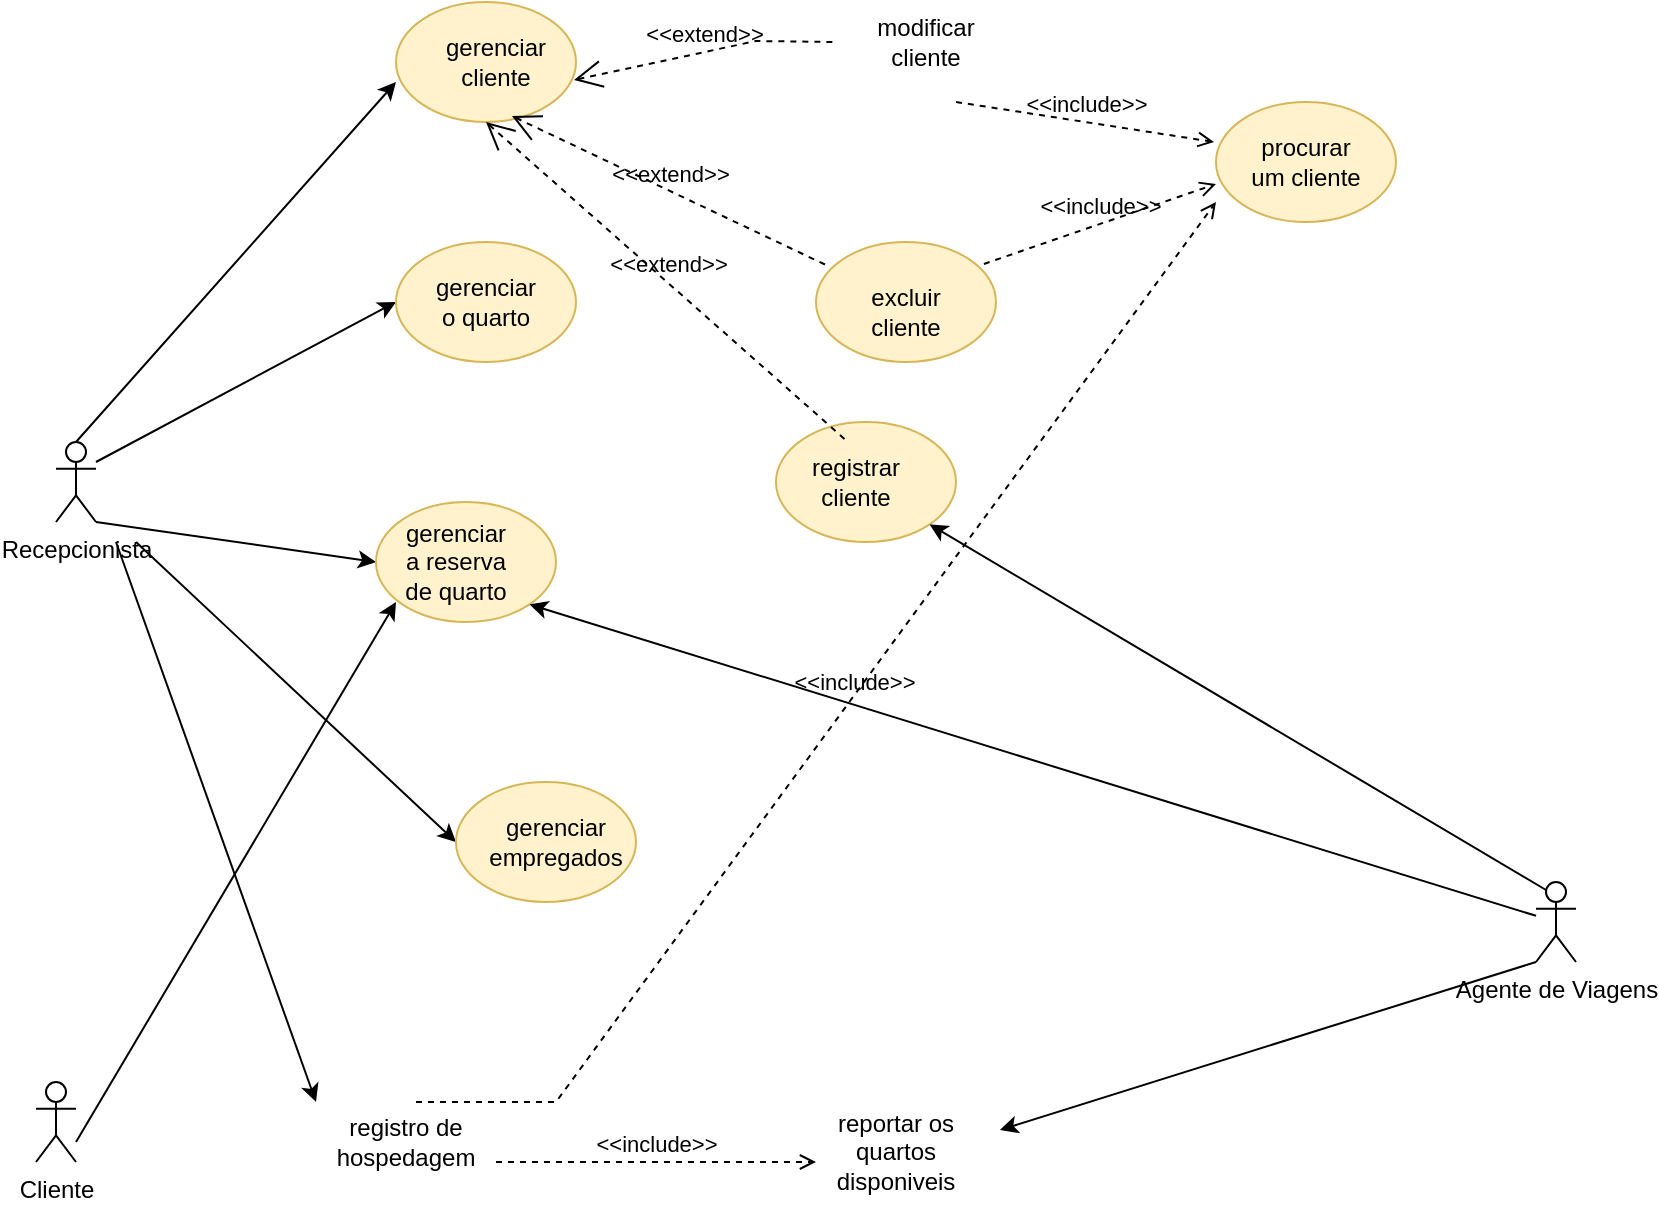 <mxfile version="26.1.0" pages="7">
  <diagram name="Página-1" id="2nsyWGhhakWlyDxtI3QB">
    <mxGraphModel dx="1426" dy="781" grid="1" gridSize="10" guides="1" tooltips="1" connect="1" arrows="1" fold="1" page="1" pageScale="1" pageWidth="827" pageHeight="1169" math="0" shadow="0">
      <root>
        <mxCell id="0" />
        <mxCell id="1" parent="0" />
        <mxCell id="BOqVeiPKmgCXwHKWF-ZB-1" value="Recepcionista" style="shape=umlActor;verticalLabelPosition=bottom;verticalAlign=top;html=1;outlineConnect=0;" vertex="1" parent="1">
          <mxGeometry x="90" y="230" width="20" height="40" as="geometry" />
        </mxCell>
        <mxCell id="BOqVeiPKmgCXwHKWF-ZB-2" value="" style="endArrow=classic;html=1;rounded=0;entryX=0;entryY=0.5;entryDx=0;entryDy=0;" edge="1" parent="1" target="BOqVeiPKmgCXwHKWF-ZB-6">
          <mxGeometry width="50" height="50" relative="1" as="geometry">
            <mxPoint x="110" y="270" as="sourcePoint" />
            <mxPoint x="260" y="290" as="targetPoint" />
          </mxGeometry>
        </mxCell>
        <mxCell id="BOqVeiPKmgCXwHKWF-ZB-3" value="Cliente" style="shape=umlActor;verticalLabelPosition=bottom;verticalAlign=top;html=1;outlineConnect=0;" vertex="1" parent="1">
          <mxGeometry x="80" y="550" width="20" height="40" as="geometry" />
        </mxCell>
        <mxCell id="BOqVeiPKmgCXwHKWF-ZB-4" value="" style="endArrow=classic;html=1;rounded=0;" edge="1" parent="1">
          <mxGeometry width="50" height="50" relative="1" as="geometry">
            <mxPoint x="100" y="580" as="sourcePoint" />
            <mxPoint x="260" y="310" as="targetPoint" />
          </mxGeometry>
        </mxCell>
        <mxCell id="BOqVeiPKmgCXwHKWF-ZB-5" value="" style="endArrow=classic;html=1;rounded=0;" edge="1" parent="1">
          <mxGeometry width="50" height="50" relative="1" as="geometry">
            <mxPoint x="120" y="280" as="sourcePoint" />
            <mxPoint x="220" y="560" as="targetPoint" />
          </mxGeometry>
        </mxCell>
        <mxCell id="BOqVeiPKmgCXwHKWF-ZB-6" value="" style="ellipse;whiteSpace=wrap;html=1;fillColor=#fff2cc;strokeColor=#d6b656;" vertex="1" parent="1">
          <mxGeometry x="250" y="260" width="90" height="60" as="geometry" />
        </mxCell>
        <mxCell id="BOqVeiPKmgCXwHKWF-ZB-7" value="" style="endArrow=classic;html=1;rounded=0;" edge="1" parent="1">
          <mxGeometry width="50" height="50" relative="1" as="geometry">
            <mxPoint x="130" y="280" as="sourcePoint" />
            <mxPoint x="290" y="430" as="targetPoint" />
          </mxGeometry>
        </mxCell>
        <mxCell id="BOqVeiPKmgCXwHKWF-ZB-8" value="" style="ellipse;whiteSpace=wrap;html=1;fillColor=#fff2cc;strokeColor=#d6b656;" vertex="1" parent="1">
          <mxGeometry x="290" y="400" width="90" height="60" as="geometry" />
        </mxCell>
        <mxCell id="BOqVeiPKmgCXwHKWF-ZB-9" value="" style="endArrow=classic;html=1;rounded=0;" edge="1" parent="1">
          <mxGeometry width="50" height="50" relative="1" as="geometry">
            <mxPoint x="100" y="230" as="sourcePoint" />
            <mxPoint x="260" y="50" as="targetPoint" />
          </mxGeometry>
        </mxCell>
        <mxCell id="BOqVeiPKmgCXwHKWF-ZB-10" value="" style="ellipse;whiteSpace=wrap;html=1;fillColor=#fff2cc;strokeColor=#d6b656;" vertex="1" parent="1">
          <mxGeometry x="260" y="10" width="90" height="60" as="geometry" />
        </mxCell>
        <mxCell id="BOqVeiPKmgCXwHKWF-ZB-11" value="" style="endArrow=classic;html=1;rounded=0;" edge="1" parent="1">
          <mxGeometry width="50" height="50" relative="1" as="geometry">
            <mxPoint x="110" y="240" as="sourcePoint" />
            <mxPoint x="260" y="160" as="targetPoint" />
          </mxGeometry>
        </mxCell>
        <mxCell id="BOqVeiPKmgCXwHKWF-ZB-12" value="" style="ellipse;whiteSpace=wrap;html=1;fillColor=#fff2cc;strokeColor=#d6b656;" vertex="1" parent="1">
          <mxGeometry x="260" y="130" width="90" height="60" as="geometry" />
        </mxCell>
        <mxCell id="BOqVeiPKmgCXwHKWF-ZB-13" value="&amp;lt;&amp;lt;include&amp;gt;&amp;gt;" style="html=1;verticalAlign=bottom;labelBackgroundColor=none;endArrow=open;endFill=0;dashed=1;rounded=0;" edge="1" parent="1">
          <mxGeometry width="160" relative="1" as="geometry">
            <mxPoint x="310" y="590" as="sourcePoint" />
            <mxPoint x="470" y="590" as="targetPoint" />
          </mxGeometry>
        </mxCell>
        <mxCell id="BOqVeiPKmgCXwHKWF-ZB-14" value="&amp;lt;&amp;lt;include&amp;gt;&amp;gt;" style="html=1;verticalAlign=bottom;labelBackgroundColor=none;endArrow=open;endFill=0;dashed=1;rounded=0;" edge="1" parent="1">
          <mxGeometry x="0.019" y="-1" width="160" relative="1" as="geometry">
            <mxPoint x="270" y="560" as="sourcePoint" />
            <mxPoint x="670" y="110" as="targetPoint" />
            <Array as="points">
              <mxPoint x="340" y="560" />
            </Array>
            <mxPoint as="offset" />
          </mxGeometry>
        </mxCell>
        <mxCell id="BOqVeiPKmgCXwHKWF-ZB-15" value="" style="ellipse;whiteSpace=wrap;html=1;fillColor=#fff2cc;strokeColor=#d6b656;" vertex="1" parent="1">
          <mxGeometry x="670" y="60" width="90" height="60" as="geometry" />
        </mxCell>
        <mxCell id="BOqVeiPKmgCXwHKWF-ZB-16" value="" style="ellipse;whiteSpace=wrap;html=1;fillColor=#fff2cc;strokeColor=#d6b656;" vertex="1" parent="1">
          <mxGeometry x="470" y="130" width="90" height="60" as="geometry" />
        </mxCell>
        <mxCell id="BOqVeiPKmgCXwHKWF-ZB-17" value="" style="ellipse;whiteSpace=wrap;html=1;fillColor=#fff2cc;strokeColor=#d6b656;" vertex="1" parent="1">
          <mxGeometry x="450" y="220" width="90" height="60" as="geometry" />
        </mxCell>
        <mxCell id="BOqVeiPKmgCXwHKWF-ZB-18" value="&amp;lt;&amp;lt;extend&amp;gt;&amp;gt;" style="edgeStyle=none;html=1;startArrow=open;endArrow=none;startSize=12;verticalAlign=bottom;dashed=1;labelBackgroundColor=none;rounded=0;exitX=0.989;exitY=0.65;exitDx=0;exitDy=0;exitPerimeter=0;" edge="1" parent="1" source="BOqVeiPKmgCXwHKWF-ZB-10">
          <mxGeometry width="160" relative="1" as="geometry">
            <mxPoint x="360" y="29.5" as="sourcePoint" />
            <mxPoint x="480" y="30" as="targetPoint" />
            <Array as="points">
              <mxPoint x="440" y="29.5" />
            </Array>
          </mxGeometry>
        </mxCell>
        <mxCell id="BOqVeiPKmgCXwHKWF-ZB-19" value="&amp;lt;&amp;lt;extend&amp;gt;&amp;gt;" style="edgeStyle=none;html=1;startArrow=open;endArrow=none;startSize=12;verticalAlign=bottom;dashed=1;labelBackgroundColor=none;rounded=0;exitX=0.644;exitY=0.95;exitDx=0;exitDy=0;exitPerimeter=0;entryX=0.067;entryY=0.2;entryDx=0;entryDy=0;entryPerimeter=0;" edge="1" parent="1" source="BOqVeiPKmgCXwHKWF-ZB-10" target="BOqVeiPKmgCXwHKWF-ZB-16">
          <mxGeometry width="160" relative="1" as="geometry">
            <mxPoint x="390" y="159.5" as="sourcePoint" />
            <mxPoint x="540" y="160" as="targetPoint" />
          </mxGeometry>
        </mxCell>
        <mxCell id="BOqVeiPKmgCXwHKWF-ZB-20" value="Agente de Viagens" style="shape=umlActor;verticalLabelPosition=bottom;verticalAlign=top;html=1;outlineConnect=0;" vertex="1" parent="1">
          <mxGeometry x="830" y="450" width="20" height="40" as="geometry" />
        </mxCell>
        <mxCell id="BOqVeiPKmgCXwHKWF-ZB-21" value="" style="endArrow=classic;html=1;rounded=0;entryX=1.022;entryY=0.317;entryDx=0;entryDy=0;entryPerimeter=0;exitX=0;exitY=1;exitDx=0;exitDy=0;exitPerimeter=0;" edge="1" parent="1" source="BOqVeiPKmgCXwHKWF-ZB-20">
          <mxGeometry width="50" height="50" relative="1" as="geometry">
            <mxPoint x="700" y="455" as="sourcePoint" />
            <mxPoint x="562" y="574" as="targetPoint" />
          </mxGeometry>
        </mxCell>
        <mxCell id="BOqVeiPKmgCXwHKWF-ZB-22" value="&amp;lt;&amp;lt;include&amp;gt;&amp;gt;" style="html=1;verticalAlign=bottom;labelBackgroundColor=none;endArrow=open;endFill=0;dashed=1;rounded=0;entryX=-0.011;entryY=0.333;entryDx=0;entryDy=0;entryPerimeter=0;exitX=0.667;exitY=1;exitDx=0;exitDy=0;exitPerimeter=0;" edge="1" parent="1" target="BOqVeiPKmgCXwHKWF-ZB-15">
          <mxGeometry width="160" relative="1" as="geometry">
            <mxPoint x="540" y="60" as="sourcePoint" />
            <mxPoint x="670" y="50" as="targetPoint" />
          </mxGeometry>
        </mxCell>
        <mxCell id="BOqVeiPKmgCXwHKWF-ZB-23" value="&amp;lt;&amp;lt;include&amp;gt;&amp;gt;" style="html=1;verticalAlign=bottom;labelBackgroundColor=none;endArrow=open;endFill=0;dashed=1;rounded=0;entryX=0;entryY=0.683;entryDx=0;entryDy=0;entryPerimeter=0;exitX=0.933;exitY=0.183;exitDx=0;exitDy=0;exitPerimeter=0;" edge="1" parent="1" source="BOqVeiPKmgCXwHKWF-ZB-16" target="BOqVeiPKmgCXwHKWF-ZB-15">
          <mxGeometry width="160" relative="1" as="geometry">
            <mxPoint x="490" y="150" as="sourcePoint" />
            <mxPoint x="650" y="150" as="targetPoint" />
          </mxGeometry>
        </mxCell>
        <mxCell id="BOqVeiPKmgCXwHKWF-ZB-24" value="" style="endArrow=classic;html=1;rounded=0;entryX=1;entryY=1;entryDx=0;entryDy=0;exitX=0.25;exitY=0.1;exitDx=0;exitDy=0;exitPerimeter=0;" edge="1" parent="1" source="BOqVeiPKmgCXwHKWF-ZB-20" target="BOqVeiPKmgCXwHKWF-ZB-17">
          <mxGeometry width="50" height="50" relative="1" as="geometry">
            <mxPoint x="540" y="370" as="sourcePoint" />
            <mxPoint x="590" y="320" as="targetPoint" />
          </mxGeometry>
        </mxCell>
        <mxCell id="BOqVeiPKmgCXwHKWF-ZB-25" value="&amp;lt;&amp;lt;extend&amp;gt;&amp;gt;" style="edgeStyle=none;html=1;startArrow=open;endArrow=none;startSize=12;verticalAlign=bottom;dashed=1;labelBackgroundColor=none;rounded=0;exitX=0.5;exitY=1;exitDx=0;exitDy=0;entryX=0.067;entryY=0.2;entryDx=0;entryDy=0;entryPerimeter=0;" edge="1" parent="1" source="BOqVeiPKmgCXwHKWF-ZB-10">
          <mxGeometry width="160" relative="1" as="geometry">
            <mxPoint x="328" y="155" as="sourcePoint" />
            <mxPoint x="486" y="230" as="targetPoint" />
          </mxGeometry>
        </mxCell>
        <mxCell id="BOqVeiPKmgCXwHKWF-ZB-26" value="" style="endArrow=classic;html=1;rounded=0;entryX=1;entryY=1;entryDx=0;entryDy=0;" edge="1" parent="1" source="BOqVeiPKmgCXwHKWF-ZB-20" target="BOqVeiPKmgCXwHKWF-ZB-6">
          <mxGeometry width="50" height="50" relative="1" as="geometry">
            <mxPoint x="690" y="480" as="sourcePoint" />
            <mxPoint x="740" y="430" as="targetPoint" />
          </mxGeometry>
        </mxCell>
        <mxCell id="BOqVeiPKmgCXwHKWF-ZB-27" value="registro de hospedagem" style="text;html=1;align=center;verticalAlign=middle;whiteSpace=wrap;rounded=0;" vertex="1" parent="1">
          <mxGeometry x="235" y="565" width="60" height="30" as="geometry" />
        </mxCell>
        <mxCell id="BOqVeiPKmgCXwHKWF-ZB-28" value="reportar os quartos disponiveis" style="text;html=1;align=center;verticalAlign=middle;whiteSpace=wrap;rounded=0;" vertex="1" parent="1">
          <mxGeometry x="480" y="570" width="60" height="30" as="geometry" />
        </mxCell>
        <mxCell id="BOqVeiPKmgCXwHKWF-ZB-29" value="modificar cliente" style="text;html=1;align=center;verticalAlign=middle;whiteSpace=wrap;rounded=0;" vertex="1" parent="1">
          <mxGeometry x="495" y="15" width="60" height="30" as="geometry" />
        </mxCell>
        <mxCell id="BOqVeiPKmgCXwHKWF-ZB-30" value="procurar um cliente" style="text;html=1;align=center;verticalAlign=middle;whiteSpace=wrap;rounded=0;" vertex="1" parent="1">
          <mxGeometry x="685" y="75" width="60" height="30" as="geometry" />
        </mxCell>
        <mxCell id="BOqVeiPKmgCXwHKWF-ZB-31" value="excluir cliente" style="text;html=1;align=center;verticalAlign=middle;whiteSpace=wrap;rounded=0;" vertex="1" parent="1">
          <mxGeometry x="485" y="150" width="60" height="30" as="geometry" />
        </mxCell>
        <mxCell id="BOqVeiPKmgCXwHKWF-ZB-32" value="registrar cliente" style="text;html=1;align=center;verticalAlign=middle;whiteSpace=wrap;rounded=0;" vertex="1" parent="1">
          <mxGeometry x="460" y="235" width="60" height="30" as="geometry" />
        </mxCell>
        <mxCell id="BOqVeiPKmgCXwHKWF-ZB-33" value="gerenciar cliente" style="text;html=1;align=center;verticalAlign=middle;whiteSpace=wrap;rounded=0;" vertex="1" parent="1">
          <mxGeometry x="280" y="25" width="60" height="30" as="geometry" />
        </mxCell>
        <mxCell id="BOqVeiPKmgCXwHKWF-ZB-34" value="gerenciar o quarto" style="text;html=1;align=center;verticalAlign=middle;whiteSpace=wrap;rounded=0;" vertex="1" parent="1">
          <mxGeometry x="275" y="145" width="60" height="30" as="geometry" />
        </mxCell>
        <mxCell id="BOqVeiPKmgCXwHKWF-ZB-35" value="gerenciar a reserva de quarto" style="text;html=1;align=center;verticalAlign=middle;whiteSpace=wrap;rounded=0;" vertex="1" parent="1">
          <mxGeometry x="260" y="275" width="60" height="30" as="geometry" />
        </mxCell>
        <mxCell id="BOqVeiPKmgCXwHKWF-ZB-36" value="gerenciar empregados" style="text;html=1;align=center;verticalAlign=middle;whiteSpace=wrap;rounded=0;" vertex="1" parent="1">
          <mxGeometry x="310" y="415" width="60" height="30" as="geometry" />
        </mxCell>
      </root>
    </mxGraphModel>
  </diagram>
  <diagram id="DcQ0MhYOFitK9pdTuiSw" name="Página-2">
    <mxGraphModel dx="1426" dy="781" grid="1" gridSize="10" guides="1" tooltips="1" connect="1" arrows="1" fold="1" page="1" pageScale="1" pageWidth="827" pageHeight="1169" math="0" shadow="0">
      <root>
        <mxCell id="0" />
        <mxCell id="1" parent="0" />
        <mxCell id="1nDiuvtH92aO7OsGMkiq-2" value="&lt;p style=&quot;margin:0px;margin-top:4px;text-align:center;&quot;&gt;&lt;b&gt;Pedido&lt;/b&gt;&lt;/p&gt;&lt;hr size=&quot;1&quot; style=&quot;border-style:solid;&quot;&gt;&lt;p style=&quot;margin:0px;margin-left:4px;&quot;&gt;+ adicionarItem (ItemPedido) Void&amp;nbsp;&lt;/p&gt;&lt;p style=&quot;margin:0px;margin-left:4px;&quot;&gt;+ valorTotal (): Real&lt;/p&gt;&lt;hr size=&quot;1&quot; style=&quot;border-style:solid;&quot;&gt;&lt;p style=&quot;margin:0px;margin-left:4px;&quot;&gt;&lt;br&gt;&lt;/p&gt;" style="verticalAlign=top;align=left;overflow=fill;html=1;whiteSpace=wrap;" vertex="1" parent="1">
          <mxGeometry x="550" y="550" width="230" height="70" as="geometry" />
        </mxCell>
        <mxCell id="1nDiuvtH92aO7OsGMkiq-4" value="&lt;p style=&quot;margin:0px;margin-top:4px;text-align:center;&quot;&gt;&lt;b&gt;CD&lt;/b&gt;&lt;/p&gt;&lt;hr size=&quot;1&quot; style=&quot;border-style:solid;&quot;&gt;&lt;p style=&quot;margin:0px;margin-left:4px;&quot;&gt;&lt;br&gt;&lt;/p&gt;&lt;hr size=&quot;1&quot; style=&quot;border-style:solid;&quot;&gt;&lt;p style=&quot;margin:0px;margin-left:4px;&quot;&gt;&lt;br&gt;&lt;/p&gt;" style="verticalAlign=top;align=left;overflow=fill;html=1;whiteSpace=wrap;" vertex="1" parent="1">
          <mxGeometry x="20" y="550" width="110" height="60" as="geometry" />
        </mxCell>
        <mxCell id="1nDiuvtH92aO7OsGMkiq-5" value="&lt;p style=&quot;margin:0px;margin-top:4px;text-align:center;&quot;&gt;&lt;b&gt;Livro&lt;/b&gt;&lt;/p&gt;&lt;hr size=&quot;1&quot; style=&quot;border-style:solid;&quot;&gt;&lt;p style=&quot;margin:0px;margin-left:4px;&quot;&gt;- isbn:&lt;/p&gt;&lt;hr size=&quot;1&quot; style=&quot;border-style:solid;&quot;&gt;&lt;p style=&quot;margin:0px;margin-left:4px;&quot;&gt;&lt;br&gt;&lt;/p&gt;" style="verticalAlign=top;align=left;overflow=fill;html=1;whiteSpace=wrap;" vertex="1" parent="1">
          <mxGeometry x="190" y="550" width="160" height="60" as="geometry" />
        </mxCell>
        <mxCell id="1nDiuvtH92aO7OsGMkiq-6" value="&lt;p style=&quot;margin:0px;margin-top:4px;text-align:center;&quot;&gt;&lt;b&gt;Produto&lt;/b&gt;&lt;/p&gt;&lt;hr size=&quot;1&quot; style=&quot;border-style:solid;&quot;&gt;&lt;p style=&quot;margin:0px;margin-left:4px;&quot;&gt;- codigo: Integer&lt;/p&gt;&lt;p style=&quot;margin:0px;margin-left:4px;&quot;&gt;_ valor: Real&lt;/p&gt;&lt;hr size=&quot;1&quot; style=&quot;border-style:solid;&quot;&gt;&lt;p style=&quot;margin:0px;margin-left:4px;&quot;&gt;&lt;br&gt;&lt;/p&gt;" style="verticalAlign=top;align=left;overflow=fill;html=1;whiteSpace=wrap;" vertex="1" parent="1">
          <mxGeometry x="80" y="360" width="160" height="70" as="geometry" />
        </mxCell>
        <mxCell id="1nDiuvtH92aO7OsGMkiq-7" value="&lt;p style=&quot;margin:0px;margin-top:4px;text-align:center;&quot;&gt;&lt;b&gt;ItemPedido&lt;/b&gt;&lt;/p&gt;&lt;hr size=&quot;1&quot; style=&quot;border-style:solid;&quot;&gt;&lt;p style=&quot;margin:0px;margin-left:4px;&quot;&gt;- quantidade:&amp;nbsp;&lt;/p&gt;&lt;hr size=&quot;1&quot; style=&quot;border-style:solid;&quot;&gt;&lt;p style=&quot;margin:0px;margin-left:4px;&quot;&gt;&lt;br&gt;&lt;/p&gt;" style="verticalAlign=top;align=left;overflow=fill;html=1;whiteSpace=wrap;" vertex="1" parent="1">
          <mxGeometry x="585" y="360" width="160" height="60" as="geometry" />
        </mxCell>
        <mxCell id="1nDiuvtH92aO7OsGMkiq-8" value="" style="endArrow=classic;html=1;rounded=0;entryX=0.875;entryY=1;entryDx=0;entryDy=0;entryPerimeter=0;exitX=0.5;exitY=0;exitDx=0;exitDy=0;" edge="1" parent="1" source="1nDiuvtH92aO7OsGMkiq-5" target="1nDiuvtH92aO7OsGMkiq-6">
          <mxGeometry width="50" height="50" relative="1" as="geometry">
            <mxPoint x="390" y="530" as="sourcePoint" />
            <mxPoint x="440" y="480" as="targetPoint" />
          </mxGeometry>
        </mxCell>
        <mxCell id="1nDiuvtH92aO7OsGMkiq-9" value="" style="endArrow=classic;html=1;rounded=0;entryX=0.2;entryY=1.029;entryDx=0;entryDy=0;entryPerimeter=0;exitX=0.573;exitY=-0.017;exitDx=0;exitDy=0;exitPerimeter=0;" edge="1" parent="1" source="1nDiuvtH92aO7OsGMkiq-4" target="1nDiuvtH92aO7OsGMkiq-6">
          <mxGeometry width="50" height="50" relative="1" as="geometry">
            <mxPoint x="90" y="570" as="sourcePoint" />
            <mxPoint x="40" y="450" as="targetPoint" />
          </mxGeometry>
        </mxCell>
        <mxCell id="1nDiuvtH92aO7OsGMkiq-12" value="" style="endArrow=diamondThin;endFill=1;endSize=24;html=1;rounded=0;entryX=0.006;entryY=0.617;entryDx=0;entryDy=0;entryPerimeter=0;" edge="1" parent="1" target="1nDiuvtH92aO7OsGMkiq-7">
          <mxGeometry width="160" relative="1" as="geometry">
            <mxPoint x="240" y="394.5" as="sourcePoint" />
            <mxPoint x="400" y="394.5" as="targetPoint" />
          </mxGeometry>
        </mxCell>
        <mxCell id="1nDiuvtH92aO7OsGMkiq-13" value="" style="endArrow=diamondThin;endFill=0;endSize=24;html=1;rounded=0;exitX=0.556;exitY=1.067;exitDx=0;exitDy=0;exitPerimeter=0;entryX=0.552;entryY=-0.014;entryDx=0;entryDy=0;entryPerimeter=0;" edge="1" parent="1" source="1nDiuvtH92aO7OsGMkiq-7" target="1nDiuvtH92aO7OsGMkiq-2">
          <mxGeometry width="160" relative="1" as="geometry">
            <mxPoint x="585" y="500" as="sourcePoint" />
            <mxPoint x="745" y="500" as="targetPoint" />
          </mxGeometry>
        </mxCell>
      </root>
    </mxGraphModel>
  </diagram>
  <diagram id="pA_4tO0MYWnWNBzEQbH0" name="Página-3">
    <mxGraphModel dx="1426" dy="781" grid="1" gridSize="10" guides="1" tooltips="1" connect="1" arrows="1" fold="1" page="1" pageScale="1" pageWidth="827" pageHeight="1169" math="0" shadow="0">
      <root>
        <mxCell id="0" />
        <mxCell id="1" parent="0" />
        <mxCell id="jiyg4exAPsQCfEv7Zj2a-1" value="User" style="whiteSpace=wrap;html=1;align=center;" vertex="1" parent="1">
          <mxGeometry x="110" y="180" width="100" height="40" as="geometry" />
        </mxCell>
        <mxCell id="jiyg4exAPsQCfEv7Zj2a-2" value="Device" style="whiteSpace=wrap;html=1;align=center;" vertex="1" parent="1">
          <mxGeometry x="430" y="180" width="100" height="40" as="geometry" />
        </mxCell>
        <mxCell id="jiyg4exAPsQCfEv7Zj2a-3" value="" style="endArrow=none;html=1;rounded=0;dashed=1;dashPattern=1 2;exitX=0.5;exitY=1;exitDx=0;exitDy=0;" edge="1" parent="1" source="jiyg4exAPsQCfEv7Zj2a-1">
          <mxGeometry relative="1" as="geometry">
            <mxPoint x="330" y="400" as="sourcePoint" />
            <mxPoint x="160" y="470" as="targetPoint" />
          </mxGeometry>
        </mxCell>
        <mxCell id="jiyg4exAPsQCfEv7Zj2a-4" value="" style="resizable=0;html=1;whiteSpace=wrap;align=right;verticalAlign=bottom;" connectable="0" vertex="1" parent="jiyg4exAPsQCfEv7Zj2a-3">
          <mxGeometry x="1" relative="1" as="geometry" />
        </mxCell>
        <mxCell id="jiyg4exAPsQCfEv7Zj2a-5" value="" style="endArrow=classic;html=1;rounded=0;" edge="1" parent="1">
          <mxGeometry width="50" height="50" relative="1" as="geometry">
            <mxPoint x="160" y="300" as="sourcePoint" />
            <mxPoint x="430" y="300" as="targetPoint" />
          </mxGeometry>
        </mxCell>
        <mxCell id="jiyg4exAPsQCfEv7Zj2a-6" value="&lt;font style=&quot;font-size: 15px;&quot;&gt;1: Abrir Aplicação&lt;/font&gt;" style="text;html=1;align=center;verticalAlign=middle;whiteSpace=wrap;rounded=0;" vertex="1" parent="1">
          <mxGeometry x="180" y="240" width="230" height="70" as="geometry" />
        </mxCell>
        <mxCell id="jiyg4exAPsQCfEv7Zj2a-8" value="" style="endArrow=none;html=1;rounded=0;dashed=1;dashPattern=1 2;exitX=0.5;exitY=1;exitDx=0;exitDy=0;" edge="1" parent="1">
          <mxGeometry relative="1" as="geometry">
            <mxPoint x="479.5" y="220" as="sourcePoint" />
            <mxPoint x="480" y="320" as="targetPoint" />
          </mxGeometry>
        </mxCell>
        <mxCell id="jiyg4exAPsQCfEv7Zj2a-9" value="" style="resizable=0;html=1;whiteSpace=wrap;align=right;verticalAlign=bottom;" connectable="0" vertex="1" parent="jiyg4exAPsQCfEv7Zj2a-8">
          <mxGeometry x="1" relative="1" as="geometry" />
        </mxCell>
        <mxCell id="jiyg4exAPsQCfEv7Zj2a-10" value="" style="rounded=1;whiteSpace=wrap;html=1;rotation=-90;" vertex="1" parent="1">
          <mxGeometry x="440" y="330" width="80" height="40" as="geometry" />
        </mxCell>
        <mxCell id="jiyg4exAPsQCfEv7Zj2a-11" value="" style="rounded=1;whiteSpace=wrap;html=1;rotation=-90;" vertex="1" parent="1">
          <mxGeometry x="127.5" y="487.5" width="60" height="35" as="geometry" />
        </mxCell>
        <mxCell id="jiyg4exAPsQCfEv7Zj2a-12" value="" style="rounded=1;whiteSpace=wrap;html=1;rotation=-90;" vertex="1" parent="1">
          <mxGeometry x="445" y="465" width="60" height="30" as="geometry" />
        </mxCell>
        <mxCell id="jiyg4exAPsQCfEv7Zj2a-13" value="" style="endArrow=none;html=1;rounded=0;dashed=1;dashPattern=1 2;exitX=0.5;exitY=1;exitDx=0;exitDy=0;" edge="1" parent="1">
          <mxGeometry relative="1" as="geometry">
            <mxPoint x="479.5" y="390" as="sourcePoint" />
            <mxPoint x="480" y="450" as="targetPoint" />
          </mxGeometry>
        </mxCell>
        <mxCell id="jiyg4exAPsQCfEv7Zj2a-14" value="" style="resizable=0;html=1;whiteSpace=wrap;align=right;verticalAlign=bottom;" connectable="0" vertex="1" parent="jiyg4exAPsQCfEv7Zj2a-13">
          <mxGeometry x="1" relative="1" as="geometry" />
        </mxCell>
        <mxCell id="jiyg4exAPsQCfEv7Zj2a-15" value="" style="endArrow=classic;html=1;rounded=0;" edge="1" parent="1">
          <mxGeometry width="50" height="50" relative="1" as="geometry">
            <mxPoint x="500" y="355" as="sourcePoint" />
            <mxPoint x="490" y="450" as="targetPoint" />
            <Array as="points">
              <mxPoint x="550" y="380" />
              <mxPoint x="550" y="410" />
              <mxPoint x="530" y="450" />
            </Array>
          </mxGeometry>
        </mxCell>
        <mxCell id="jiyg4exAPsQCfEv7Zj2a-17" value="&lt;font style=&quot;font-size: 15px;&quot;&gt;2: Acessar Webcam&lt;/font&gt;" style="text;html=1;align=center;verticalAlign=middle;whiteSpace=wrap;rounded=0;" vertex="1" parent="1">
          <mxGeometry x="310" y="400" width="150" height="30" as="geometry" />
        </mxCell>
        <mxCell id="jiyg4exAPsQCfEv7Zj2a-18" value="" style="endArrow=classic;html=1;rounded=0;entryX=0.5;entryY=1;entryDx=0;entryDy=0;exitX=0.35;exitY=-0.133;exitDx=0;exitDy=0;exitPerimeter=0;" edge="1" parent="1" source="jiyg4exAPsQCfEv7Zj2a-12" target="jiyg4exAPsQCfEv7Zj2a-11">
          <mxGeometry width="50" height="50" relative="1" as="geometry">
            <mxPoint x="350" y="522.5" as="sourcePoint" />
            <mxPoint x="400" y="472.5" as="targetPoint" />
          </mxGeometry>
        </mxCell>
        <mxCell id="jiyg4exAPsQCfEv7Zj2a-20" value="&lt;font style=&quot;font-size: 15px;&quot;&gt;3: Tirar Foto&lt;/font&gt;" style="edgeLabel;html=1;align=center;verticalAlign=middle;resizable=0;points=[];" vertex="1" connectable="0" parent="jiyg4exAPsQCfEv7Zj2a-18">
          <mxGeometry x="-0.055" y="-4" relative="1" as="geometry">
            <mxPoint y="-13" as="offset" />
          </mxGeometry>
        </mxCell>
        <mxCell id="jiyg4exAPsQCfEv7Zj2a-21" value="" style="endArrow=none;html=1;rounded=0;dashed=1;dashPattern=1 2;exitX=0.5;exitY=1;exitDx=0;exitDy=0;" edge="1" parent="1">
          <mxGeometry relative="1" as="geometry">
            <mxPoint x="159.5" y="540" as="sourcePoint" />
            <mxPoint x="160" y="630" as="targetPoint" />
          </mxGeometry>
        </mxCell>
        <mxCell id="jiyg4exAPsQCfEv7Zj2a-22" value="" style="resizable=0;html=1;whiteSpace=wrap;align=right;verticalAlign=bottom;" connectable="0" vertex="1" parent="jiyg4exAPsQCfEv7Zj2a-21">
          <mxGeometry x="1" relative="1" as="geometry" />
        </mxCell>
        <mxCell id="jiyg4exAPsQCfEv7Zj2a-23" value="" style="endArrow=none;html=1;rounded=0;dashed=1;dashPattern=1 2;exitX=0.5;exitY=1;exitDx=0;exitDy=0;" edge="1" parent="1">
          <mxGeometry relative="1" as="geometry">
            <mxPoint x="479.5" y="500" as="sourcePoint" />
            <mxPoint x="480" y="630" as="targetPoint" />
          </mxGeometry>
        </mxCell>
        <mxCell id="jiyg4exAPsQCfEv7Zj2a-24" value="" style="resizable=0;html=1;whiteSpace=wrap;align=right;verticalAlign=bottom;" connectable="0" vertex="1" parent="jiyg4exAPsQCfEv7Zj2a-23">
          <mxGeometry x="1" relative="1" as="geometry" />
        </mxCell>
        <mxCell id="jiyg4exAPsQCfEv7Zj2a-25" value="" style="endArrow=block;dashed=1;endFill=0;endSize=12;html=1;rounded=0;" edge="1" parent="1">
          <mxGeometry width="160" relative="1" as="geometry">
            <mxPoint x="160" y="580" as="sourcePoint" />
            <mxPoint x="480" y="580" as="targetPoint" />
          </mxGeometry>
        </mxCell>
        <mxCell id="jiyg4exAPsQCfEv7Zj2a-26" value="&lt;font style=&quot;font-size: 15px;&quot;&gt;4: Foto&lt;/font&gt;" style="edgeLabel;html=1;align=center;verticalAlign=middle;resizable=0;points=[];" vertex="1" connectable="0" parent="jiyg4exAPsQCfEv7Zj2a-25">
          <mxGeometry x="0.081" y="1" relative="1" as="geometry">
            <mxPoint x="-3" y="-19" as="offset" />
          </mxGeometry>
        </mxCell>
      </root>
    </mxGraphModel>
  </diagram>
  <diagram id="ok5Vdc5UOC7dX43tB-GT" name="Página-4">
    <mxGraphModel dx="1426" dy="781" grid="1" gridSize="10" guides="1" tooltips="1" connect="1" arrows="1" fold="1" page="1" pageScale="1" pageWidth="827" pageHeight="1169" math="0" shadow="0">
      <root>
        <mxCell id="0" />
        <mxCell id="1" parent="0" />
        <mxCell id="doc0ePPv3beZ50agxqY0-1" value="" style="shape=waypoint;sketch=0;fillStyle=solid;size=6;pointerEvents=1;points=[];fillColor=none;resizable=0;rotatable=0;perimeter=centerPerimeter;snapToPoint=1;fontSize=20;perimeterSpacing=5;strokeWidth=13;" vertex="1" parent="1">
          <mxGeometry x="10" y="185" width="20" height="20" as="geometry" />
        </mxCell>
        <mxCell id="doc0ePPv3beZ50agxqY0-2" value="" style="endArrow=classic;html=1;rounded=0;" edge="1" parent="1">
          <mxGeometry width="50" height="50" relative="1" as="geometry">
            <mxPoint x="30" y="194.5" as="sourcePoint" />
            <mxPoint x="100" y="194.5" as="targetPoint" />
          </mxGeometry>
        </mxCell>
        <mxCell id="doc0ePPv3beZ50agxqY0-3" value="" style="rounded=1;whiteSpace=wrap;html=1;fillColor=#fff2cc;strokeColor=#d6b656;" vertex="1" parent="1">
          <mxGeometry x="100" y="170" width="110" height="50" as="geometry" />
        </mxCell>
        <mxCell id="doc0ePPv3beZ50agxqY0-4" value="" style="endArrow=classic;html=1;rounded=0;" edge="1" parent="1">
          <mxGeometry width="50" height="50" relative="1" as="geometry">
            <mxPoint x="360" y="190" as="sourcePoint" />
            <mxPoint x="400" y="189.5" as="targetPoint" />
          </mxGeometry>
        </mxCell>
        <mxCell id="doc0ePPv3beZ50agxqY0-5" value="" style="rhombus;whiteSpace=wrap;html=1;fillColor=#fff2cc;strokeColor=#d6b656;" vertex="1" parent="1">
          <mxGeometry x="400" y="160" width="60" height="60" as="geometry" />
        </mxCell>
        <mxCell id="doc0ePPv3beZ50agxqY0-6" value="" style="endArrow=classic;html=1;rounded=0;entryX=0.1;entryY=1.06;entryDx=0;entryDy=0;entryPerimeter=0;" edge="1" parent="1" target="doc0ePPv3beZ50agxqY0-27">
          <mxGeometry width="50" height="50" relative="1" as="geometry">
            <mxPoint x="433" y="218" as="sourcePoint" />
            <mxPoint x="136.01" y="235" as="targetPoint" />
            <Array as="points">
              <mxPoint x="365" y="320" />
              <mxPoint x="261" y="320" />
            </Array>
          </mxGeometry>
        </mxCell>
        <mxCell id="doc0ePPv3beZ50agxqY0-7" value="" style="endArrow=classic;html=1;rounded=0;" edge="1" parent="1">
          <mxGeometry width="50" height="50" relative="1" as="geometry">
            <mxPoint x="460" y="189.5" as="sourcePoint" />
            <mxPoint x="550" y="189.5" as="targetPoint" />
          </mxGeometry>
        </mxCell>
        <mxCell id="doc0ePPv3beZ50agxqY0-10" value="" style="rounded=1;whiteSpace=wrap;html=1;fillColor=#fff2cc;strokeColor=#d6b656;" vertex="1" parent="1">
          <mxGeometry x="550" y="165" width="110" height="50" as="geometry" />
        </mxCell>
        <mxCell id="doc0ePPv3beZ50agxqY0-11" value="" style="endArrow=classic;html=1;rounded=0;exitX=0.5;exitY=1;exitDx=0;exitDy=0;" edge="1" parent="1" source="doc0ePPv3beZ50agxqY0-10">
          <mxGeometry width="50" height="50" relative="1" as="geometry">
            <mxPoint x="540" y="260" as="sourcePoint" />
            <mxPoint x="565" y="420" as="targetPoint" />
          </mxGeometry>
        </mxCell>
        <mxCell id="doc0ePPv3beZ50agxqY0-12" value="" style="rhombus;whiteSpace=wrap;html=1;fillColor=#fff2cc;strokeColor=#d6b656;" vertex="1" parent="1">
          <mxGeometry x="535" y="420" width="60" height="60" as="geometry" />
        </mxCell>
        <mxCell id="doc0ePPv3beZ50agxqY0-13" value="" style="endArrow=classic;html=1;rounded=0;exitX=0;exitY=0.5;exitDx=0;exitDy=0;" edge="1" parent="1" source="doc0ePPv3beZ50agxqY0-12">
          <mxGeometry width="50" height="50" relative="1" as="geometry">
            <mxPoint x="380" y="470" as="sourcePoint" />
            <mxPoint x="240" y="450" as="targetPoint" />
          </mxGeometry>
        </mxCell>
        <mxCell id="doc0ePPv3beZ50agxqY0-14" value="" style="rounded=1;whiteSpace=wrap;html=1;fillColor=#fff2cc;strokeColor=#d6b656;" vertex="1" parent="1">
          <mxGeometry x="130" y="425" width="110" height="50" as="geometry" />
        </mxCell>
        <mxCell id="doc0ePPv3beZ50agxqY0-15" value="" style="endArrow=classic;html=1;rounded=0;exitX=0.5;exitY=1;exitDx=0;exitDy=0;" edge="1" parent="1">
          <mxGeometry width="50" height="50" relative="1" as="geometry">
            <mxPoint x="184.5" y="475" as="sourcePoint" />
            <mxPoint x="185" y="580" as="targetPoint" />
          </mxGeometry>
        </mxCell>
        <mxCell id="doc0ePPv3beZ50agxqY0-16" value="" style="rounded=1;whiteSpace=wrap;html=1;fillColor=#fff2cc;strokeColor=#d6b656;" vertex="1" parent="1">
          <mxGeometry x="510" y="580" width="110" height="50" as="geometry" />
        </mxCell>
        <mxCell id="doc0ePPv3beZ50agxqY0-17" value="" style="endArrow=classic;html=1;rounded=0;exitX=0.5;exitY=1;exitDx=0;exitDy=0;" edge="1" parent="1">
          <mxGeometry width="50" height="50" relative="1" as="geometry">
            <mxPoint x="564.5" y="470" as="sourcePoint" />
            <mxPoint x="565" y="570" as="targetPoint" />
          </mxGeometry>
        </mxCell>
        <mxCell id="doc0ePPv3beZ50agxqY0-18" value="" style="ellipse;shape=doubleEllipse;whiteSpace=wrap;html=1;aspect=fixed;fillColor=#000000;" vertex="1" parent="1">
          <mxGeometry x="160" y="580" width="50" height="50" as="geometry" />
        </mxCell>
        <mxCell id="doc0ePPv3beZ50agxqY0-19" value="" style="endArrow=classic;html=1;rounded=0;exitX=0;exitY=0.5;exitDx=0;exitDy=0;" edge="1" parent="1">
          <mxGeometry width="50" height="50" relative="1" as="geometry">
            <mxPoint x="510" y="604.5" as="sourcePoint" />
            <mxPoint x="215" y="604.5" as="targetPoint" />
          </mxGeometry>
        </mxCell>
        <mxCell id="doc0ePPv3beZ50agxqY0-20" value="Escolhe o Produto&lt;div&gt;&lt;br&gt;&lt;/div&gt;" style="text;html=1;align=center;verticalAlign=middle;whiteSpace=wrap;rounded=0;" vertex="1" parent="1">
          <mxGeometry x="120" y="185" width="60" height="30" as="geometry" />
        </mxCell>
        <mxCell id="doc0ePPv3beZ50agxqY0-21" value="&lt;div&gt;Dá um lance&lt;/div&gt;" style="text;html=1;align=center;verticalAlign=middle;whiteSpace=wrap;rounded=0;" vertex="1" parent="1">
          <mxGeometry x="280" y="185" width="60" height="30" as="geometry" />
        </mxCell>
        <mxCell id="doc0ePPv3beZ50agxqY0-22" value="Não está Satisfeito?" style="text;html=1;align=center;verticalAlign=middle;whiteSpace=wrap;rounded=0;" vertex="1" parent="1">
          <mxGeometry x="270" y="330" width="60" height="30" as="geometry" />
        </mxCell>
        <mxCell id="doc0ePPv3beZ50agxqY0-23" value="&lt;div&gt;Foi o Maior Lance&lt;/div&gt;" style="text;html=1;align=center;verticalAlign=middle;whiteSpace=wrap;rounded=0;" vertex="1" parent="1">
          <mxGeometry x="575" y="175" width="60" height="30" as="geometry" />
        </mxCell>
        <mxCell id="doc0ePPv3beZ50agxqY0-24" value="&lt;div&gt;É Avisado Que Ganhou&lt;/div&gt;" style="text;html=1;align=center;verticalAlign=middle;whiteSpace=wrap;rounded=0;" vertex="1" parent="1">
          <mxGeometry x="535" y="590" width="60" height="30" as="geometry" />
        </mxCell>
        <mxCell id="doc0ePPv3beZ50agxqY0-25" value="É Avisado Que Não Ganhou" style="text;html=1;align=center;verticalAlign=middle;whiteSpace=wrap;rounded=0;" vertex="1" parent="1">
          <mxGeometry x="155" y="435" width="60" height="30" as="geometry" />
        </mxCell>
        <mxCell id="doc0ePPv3beZ50agxqY0-26" value="" style="endArrow=classic;html=1;rounded=0;" edge="1" parent="1">
          <mxGeometry width="50" height="50" relative="1" as="geometry">
            <mxPoint x="210" y="189.5" as="sourcePoint" />
            <mxPoint x="250" y="190" as="targetPoint" />
          </mxGeometry>
        </mxCell>
        <mxCell id="doc0ePPv3beZ50agxqY0-27" value="" style="rounded=1;whiteSpace=wrap;html=1;fillColor=#fff2cc;strokeColor=#d6b656;" vertex="1" parent="1">
          <mxGeometry x="250" y="170" width="110" height="50" as="geometry" />
        </mxCell>
        <mxCell id="doc0ePPv3beZ50agxqY0-29" value="Dá um lance" style="text;html=1;align=center;verticalAlign=middle;whiteSpace=wrap;rounded=0;" vertex="1" parent="1">
          <mxGeometry x="270" y="180" width="60" height="30" as="geometry" />
        </mxCell>
      </root>
    </mxGraphModel>
  </diagram>
  <diagram id="ncnh-q_98eok-PSvSt4l" name="Página-5">
    <mxGraphModel dx="1426" dy="781" grid="1" gridSize="10" guides="1" tooltips="1" connect="1" arrows="1" fold="1" page="1" pageScale="1" pageWidth="827" pageHeight="1169" math="0" shadow="0">
      <root>
        <mxCell id="0" />
        <mxCell id="1" parent="0" />
        <mxCell id="M7EWyVFs4Yc9tmD-me11-1" value="" style="shape=waypoint;sketch=0;fillStyle=solid;size=6;pointerEvents=1;points=[];fillColor=none;resizable=0;rotatable=0;perimeter=centerPerimeter;snapToPoint=1;fontSize=20;perimeterSpacing=5;strokeWidth=13;" vertex="1" parent="1">
          <mxGeometry x="40" y="250" width="20" height="20" as="geometry" />
        </mxCell>
        <mxCell id="M7EWyVFs4Yc9tmD-me11-2" value="" style="endArrow=classic;html=1;rounded=0;" edge="1" parent="1">
          <mxGeometry width="50" height="50" relative="1" as="geometry">
            <mxPoint x="60" y="260" as="sourcePoint" />
            <mxPoint x="210" y="260" as="targetPoint" />
          </mxGeometry>
        </mxCell>
        <mxCell id="M7EWyVFs4Yc9tmD-me11-3" value="&lt;p style=&quot;margin:0px;margin-top:4px;text-align:center;&quot;&gt;&lt;b&gt;Leilão Aberto&lt;/b&gt;&lt;/p&gt;&lt;hr size=&quot;1&quot; style=&quot;border-style:solid;&quot;&gt;&lt;div style=&quot;height:2px;&quot;&gt;&lt;/div&gt;" style="verticalAlign=top;align=left;overflow=fill;html=1;whiteSpace=wrap;" vertex="1" parent="1">
          <mxGeometry x="210" y="240" width="140" height="40" as="geometry" />
        </mxCell>
        <mxCell id="M7EWyVFs4Yc9tmD-me11-4" value="" style="endArrow=classic;html=1;rounded=0;exitX=0.429;exitY=-0.05;exitDx=0;exitDy=0;exitPerimeter=0;" edge="1" parent="1" source="M7EWyVFs4Yc9tmD-me11-3">
          <mxGeometry width="50" height="50" relative="1" as="geometry">
            <mxPoint x="264" y="230" as="sourcePoint" />
            <mxPoint x="370" y="130" as="targetPoint" />
          </mxGeometry>
        </mxCell>
        <mxCell id="M7EWyVFs4Yc9tmD-me11-5" value="&lt;p style=&quot;margin:0px;margin-top:4px;text-align:center;&quot;&gt;&lt;b&gt;Encerrado&lt;/b&gt;&lt;/p&gt;&lt;hr size=&quot;1&quot; style=&quot;border-style:solid;&quot;&gt;&lt;div style=&quot;height:2px;&quot;&gt;&lt;/div&gt;" style="verticalAlign=top;align=left;overflow=fill;html=1;whiteSpace=wrap;" vertex="1" parent="1">
          <mxGeometry x="370" y="100" width="140" height="40" as="geometry" />
        </mxCell>
        <mxCell id="M7EWyVFs4Yc9tmD-me11-6" value="" style="endArrow=classic;html=1;rounded=0;" edge="1" parent="1">
          <mxGeometry width="50" height="50" relative="1" as="geometry">
            <mxPoint x="510" y="119.5" as="sourcePoint" />
            <mxPoint x="660" y="119.5" as="targetPoint" />
          </mxGeometry>
        </mxCell>
        <mxCell id="M7EWyVFs4Yc9tmD-me11-7" value="" style="shape=waypoint;sketch=0;fillStyle=solid;size=6;pointerEvents=1;points=[];fillColor=none;resizable=0;rotatable=0;perimeter=centerPerimeter;snapToPoint=1;fontSize=20;perimeterSpacing=5;strokeWidth=13;" vertex="1" parent="1">
          <mxGeometry x="670" y="110" width="20" height="20" as="geometry" />
        </mxCell>
        <mxCell id="M7EWyVFs4Yc9tmD-me11-8" value="" style="endArrow=classic;html=1;rounded=0;" edge="1" parent="1">
          <mxGeometry width="50" height="50" relative="1" as="geometry">
            <mxPoint x="350" y="259.5" as="sourcePoint" />
            <mxPoint x="590" y="260" as="targetPoint" />
          </mxGeometry>
        </mxCell>
        <mxCell id="M7EWyVFs4Yc9tmD-me11-9" value="&lt;p style=&quot;margin:0px;margin-top:4px;text-align:center;&quot;&gt;&lt;b&gt;Suspenso&lt;/b&gt;&lt;/p&gt;&lt;hr size=&quot;1&quot; style=&quot;border-style:solid;&quot;&gt;&lt;div style=&quot;height:2px;&quot;&gt;&lt;/div&gt;" style="verticalAlign=top;align=left;overflow=fill;html=1;whiteSpace=wrap;" vertex="1" parent="1">
          <mxGeometry x="590" y="240" width="140" height="40" as="geometry" />
        </mxCell>
        <mxCell id="M7EWyVFs4Yc9tmD-me11-10" value="" style="endArrow=classic;html=1;rounded=0;exitX=0.1;exitY=0;exitDx=0;exitDy=0;exitPerimeter=0;entryX=1;entryY=1;entryDx=0;entryDy=0;" edge="1" parent="1" source="M7EWyVFs4Yc9tmD-me11-9" target="M7EWyVFs4Yc9tmD-me11-5">
          <mxGeometry width="50" height="50" relative="1" as="geometry">
            <mxPoint x="590" y="270" as="sourcePoint" />
            <mxPoint x="690" y="162" as="targetPoint" />
          </mxGeometry>
        </mxCell>
        <mxCell id="M7EWyVFs4Yc9tmD-me11-11" value="" style="endArrow=classic;html=1;rounded=0;exitX=0.5;exitY=1;exitDx=0;exitDy=0;" edge="1" parent="1">
          <mxGeometry width="50" height="50" relative="1" as="geometry">
            <mxPoint x="680" y="280" as="sourcePoint" />
            <mxPoint x="260" y="290" as="targetPoint" />
            <Array as="points">
              <mxPoint x="680" y="500" />
              <mxPoint x="570" y="500" />
              <mxPoint x="460" y="500" />
              <mxPoint x="250" y="500" />
              <mxPoint x="260" y="280" />
            </Array>
          </mxGeometry>
        </mxCell>
        <mxCell id="M7EWyVFs4Yc9tmD-me11-12" value="Passou da data limite" style="text;html=1;align=center;verticalAlign=middle;whiteSpace=wrap;rounded=0;" vertex="1" parent="1">
          <mxGeometry x="240" y="160" width="60" height="40" as="geometry" />
        </mxCell>
        <mxCell id="M7EWyVFs4Yc9tmD-me11-13" value="Leiloeiro Desistiu" style="text;html=1;align=center;verticalAlign=middle;whiteSpace=wrap;rounded=0;" vertex="1" parent="1">
          <mxGeometry x="550" y="170" width="60" height="30" as="geometry" />
        </mxCell>
        <mxCell id="M7EWyVFs4Yc9tmD-me11-14" value="Leiloeiro reiniciar" style="text;html=1;align=center;verticalAlign=middle;whiteSpace=wrap;rounded=0;" vertex="1" parent="1">
          <mxGeometry x="430" y="510" width="60" height="30" as="geometry" />
        </mxCell>
      </root>
    </mxGraphModel>
  </diagram>
  <diagram id="BZOA9PH9ycKPQlSZSBjl" name="Página-6">
    <mxGraphModel dx="1426" dy="781" grid="1" gridSize="10" guides="1" tooltips="1" connect="1" arrows="1" fold="1" page="1" pageScale="1" pageWidth="827" pageHeight="1169" math="0" shadow="0">
      <root>
        <mxCell id="0" />
        <mxCell id="1" parent="0" />
        <mxCell id="euhDt74pxf9w9iA0C_oR-1" value="Gerenciamento&lt;div&gt;de&amp;nbsp;&lt;/div&gt;&lt;div&gt;Usuários&lt;/div&gt;" style="shape=folder;fontStyle=1;spacingTop=10;tabWidth=40;tabHeight=14;tabPosition=left;html=1;whiteSpace=wrap;fillColor=#fff2cc;strokeColor=#d6b656;" vertex="1" parent="1">
          <mxGeometry x="590" y="290" width="120" height="100" as="geometry" />
        </mxCell>
        <mxCell id="euhDt74pxf9w9iA0C_oR-2" value="Cadastro" style="shape=folder;fontStyle=1;spacingTop=10;tabWidth=40;tabHeight=14;tabPosition=left;html=1;whiteSpace=wrap;fillColor=#fff2cc;strokeColor=#d6b656;" vertex="1" parent="1">
          <mxGeometry x="50" y="30" width="120" height="100" as="geometry" />
        </mxCell>
        <mxCell id="euhDt74pxf9w9iA0C_oR-3" value="Locação" style="shape=folder;fontStyle=1;spacingTop=10;tabWidth=40;tabHeight=14;tabPosition=left;html=1;whiteSpace=wrap;fillColor=#fff2cc;strokeColor=#d6b656;" vertex="1" parent="1">
          <mxGeometry x="50" y="170" width="120" height="100" as="geometry" />
        </mxCell>
        <mxCell id="euhDt74pxf9w9iA0C_oR-4" value="Financeiro" style="shape=folder;fontStyle=1;spacingTop=10;tabWidth=40;tabHeight=14;tabPosition=left;html=1;whiteSpace=wrap;fillColor=#fff2cc;strokeColor=#d6b656;" vertex="1" parent="1">
          <mxGeometry x="50" y="320" width="120" height="100" as="geometry" />
        </mxCell>
        <mxCell id="euhDt74pxf9w9iA0C_oR-5" value="Relatórios" style="shape=folder;fontStyle=1;spacingTop=10;tabWidth=40;tabHeight=14;tabPosition=left;html=1;whiteSpace=wrap;fillColor=#fff2cc;strokeColor=#d6b656;" vertex="1" parent="1">
          <mxGeometry x="50" y="480" width="120" height="100" as="geometry" />
        </mxCell>
        <mxCell id="euhDt74pxf9w9iA0C_oR-6" value="Consultas" style="shape=folder;fontStyle=1;spacingTop=10;tabWidth=40;tabHeight=14;tabPosition=left;html=1;whiteSpace=wrap;fillColor=#fff2cc;strokeColor=#d6b656;" vertex="1" parent="1">
          <mxGeometry x="40" y="620" width="120" height="100" as="geometry" />
        </mxCell>
        <mxCell id="euhDt74pxf9w9iA0C_oR-7" value="" style="endArrow=block;dashed=1;endFill=0;endSize=12;html=1;rounded=0;exitX=1;exitY=0.7;exitDx=0;exitDy=0;exitPerimeter=0;fillColor=#f8cecc;strokeColor=#b85450;" edge="1" parent="1" source="euhDt74pxf9w9iA0C_oR-6">
          <mxGeometry width="160" relative="1" as="geometry">
            <mxPoint x="140" y="690" as="sourcePoint" />
            <mxPoint x="590" y="400" as="targetPoint" />
          </mxGeometry>
        </mxCell>
        <mxCell id="euhDt74pxf9w9iA0C_oR-8" value="" style="endArrow=block;dashed=1;endFill=0;endSize=12;html=1;rounded=0;entryX=-0.025;entryY=0.87;entryDx=0;entryDy=0;entryPerimeter=0;fillColor=#f8cecc;strokeColor=#b85450;" edge="1" parent="1" target="euhDt74pxf9w9iA0C_oR-1">
          <mxGeometry width="160" relative="1" as="geometry">
            <mxPoint x="170" y="540" as="sourcePoint" />
            <mxPoint x="330" y="540" as="targetPoint" />
          </mxGeometry>
        </mxCell>
        <mxCell id="euhDt74pxf9w9iA0C_oR-9" value="" style="endArrow=block;dashed=1;endFill=0;endSize=12;html=1;rounded=0;entryX=-0.025;entryY=0.68;entryDx=0;entryDy=0;entryPerimeter=0;fillColor=#f8cecc;strokeColor=#b85450;" edge="1" parent="1" target="euhDt74pxf9w9iA0C_oR-1">
          <mxGeometry width="160" relative="1" as="geometry">
            <mxPoint x="160" y="380" as="sourcePoint" />
            <mxPoint x="320" y="380" as="targetPoint" />
          </mxGeometry>
        </mxCell>
        <mxCell id="euhDt74pxf9w9iA0C_oR-10" value="" style="endArrow=block;dashed=1;endFill=0;endSize=12;html=1;rounded=0;entryX=-0.033;entryY=0.46;entryDx=0;entryDy=0;entryPerimeter=0;fillColor=#f8cecc;strokeColor=#b85450;" edge="1" parent="1" target="euhDt74pxf9w9iA0C_oR-1">
          <mxGeometry width="160" relative="1" as="geometry">
            <mxPoint x="170" y="240" as="sourcePoint" />
            <mxPoint x="330" y="240" as="targetPoint" />
          </mxGeometry>
        </mxCell>
        <mxCell id="euhDt74pxf9w9iA0C_oR-11" value="" style="endArrow=block;dashed=1;endFill=0;endSize=12;html=1;rounded=0;entryX=0;entryY=0;entryDx=0;entryDy=14;entryPerimeter=0;fillColor=#f8cecc;strokeColor=#b85450;" edge="1" parent="1" target="euhDt74pxf9w9iA0C_oR-1">
          <mxGeometry width="160" relative="1" as="geometry">
            <mxPoint x="170" y="90" as="sourcePoint" />
            <mxPoint x="330" y="90" as="targetPoint" />
          </mxGeometry>
        </mxCell>
      </root>
    </mxGraphModel>
  </diagram>
  <diagram id="Otfw3Gakze98Vsh1ynnE" name="Página-7">
    <mxGraphModel dx="1426" dy="781" grid="1" gridSize="10" guides="1" tooltips="1" connect="1" arrows="1" fold="1" page="1" pageScale="1" pageWidth="827" pageHeight="1169" math="0" shadow="0">
      <root>
        <mxCell id="0" />
        <mxCell id="1" parent="0" />
        <mxCell id="P2YKHWPoNUlun5R9sX6C-1" value="&lt;font style=&quot;font-size: 17px;&quot;&gt;&lt;b style=&quot;background-color: light-dark(#ffffff, var(--ge-dark-color, #121212));&quot;&gt;Produto&lt;/b&gt;&lt;/font&gt;" style="html=1;dropTarget=0;whiteSpace=wrap;" vertex="1" parent="1">
          <mxGeometry x="90" y="300" width="180" height="90" as="geometry" />
        </mxCell>
        <mxCell id="P2YKHWPoNUlun5R9sX6C-2" value="" style="shape=module;jettyWidth=8;jettyHeight=4;" vertex="1" parent="P2YKHWPoNUlun5R9sX6C-1">
          <mxGeometry x="1" width="20" height="20" relative="1" as="geometry">
            <mxPoint x="-27" y="7" as="offset" />
          </mxGeometry>
        </mxCell>
        <mxCell id="P2YKHWPoNUlun5R9sX6C-3" value="&lt;b style=&quot;font-size: 17px; background-color: light-dark(#ffffff, var(--ge-dark-color, #121212));&quot;&gt;Pedido&lt;/b&gt;" style="html=1;dropTarget=0;whiteSpace=wrap;" vertex="1" parent="1">
          <mxGeometry x="510" y="150" width="180" height="90" as="geometry" />
        </mxCell>
        <mxCell id="P2YKHWPoNUlun5R9sX6C-4" value="" style="shape=module;jettyWidth=8;jettyHeight=4;" vertex="1" parent="P2YKHWPoNUlun5R9sX6C-3">
          <mxGeometry x="1" width="20" height="20" relative="1" as="geometry">
            <mxPoint x="-27" y="7" as="offset" />
          </mxGeometry>
        </mxCell>
        <mxCell id="P2YKHWPoNUlun5R9sX6C-5" value="&lt;b style=&quot;font-size: 17px; background-color: light-dark(#ffffff, var(--ge-dark-color, #121212));&quot;&gt;Cliente&lt;/b&gt;" style="html=1;dropTarget=0;whiteSpace=wrap;" vertex="1" parent="1">
          <mxGeometry x="510" y="400" width="180" height="90" as="geometry" />
        </mxCell>
        <mxCell id="P2YKHWPoNUlun5R9sX6C-6" value="" style="shape=module;jettyWidth=8;jettyHeight=4;" vertex="1" parent="P2YKHWPoNUlun5R9sX6C-5">
          <mxGeometry x="1" width="20" height="20" relative="1" as="geometry">
            <mxPoint x="-27" y="7" as="offset" />
          </mxGeometry>
        </mxCell>
        <mxCell id="P2YKHWPoNUlun5R9sX6C-7" value="&lt;b style=&quot;font-size: 17px; background-color: light-dark(#ffffff, var(--ge-dark-color, #121212));&quot;&gt;Fatura&lt;/b&gt;" style="html=1;dropTarget=0;whiteSpace=wrap;" vertex="1" parent="1">
          <mxGeometry x="250" y="600" width="180" height="90" as="geometry" />
        </mxCell>
        <mxCell id="P2YKHWPoNUlun5R9sX6C-8" value="" style="shape=module;jettyWidth=8;jettyHeight=4;" vertex="1" parent="P2YKHWPoNUlun5R9sX6C-7">
          <mxGeometry x="1" width="20" height="20" relative="1" as="geometry">
            <mxPoint x="-27" y="7" as="offset" />
          </mxGeometry>
        </mxCell>
        <mxCell id="fGZvte3329ifvkr8zbmW-3" value="" style="rounded=0;orthogonalLoop=1;jettySize=auto;html=1;endArrow=halfCircle;endFill=0;endSize=6;strokeWidth=1;sketch=0;exitX=0;exitY=0.75;exitDx=0;exitDy=0;" edge="1" target="fGZvte3329ifvkr8zbmW-5" parent="1" source="P2YKHWPoNUlun5R9sX6C-3">
          <mxGeometry relative="1" as="geometry">
            <mxPoint x="430" y="405" as="sourcePoint" />
          </mxGeometry>
        </mxCell>
        <mxCell id="fGZvte3329ifvkr8zbmW-5" value="" style="ellipse;whiteSpace=wrap;html=1;align=center;aspect=fixed;fillColor=none;strokeColor=none;resizable=0;perimeter=centerPerimeter;rotatable=0;allowArrows=0;points=[];outlineConnect=1;" vertex="1" parent="1">
          <mxGeometry x="390" y="255" width="10" height="10" as="geometry" />
        </mxCell>
        <mxCell id="fGZvte3329ifvkr8zbmW-7" value="" style="endArrow=classic;html=1;rounded=0;entryX=0.5;entryY=1.1;entryDx=0;entryDy=0;entryPerimeter=0;" edge="1" parent="1" source="fGZvte3329ifvkr8zbmW-8" target="fGZvte3329ifvkr8zbmW-5">
          <mxGeometry width="50" height="50" relative="1" as="geometry">
            <mxPoint x="270" y="305" as="sourcePoint" />
            <mxPoint x="320" y="255" as="targetPoint" />
          </mxGeometry>
        </mxCell>
        <mxCell id="fGZvte3329ifvkr8zbmW-9" value="" style="rounded=0;orthogonalLoop=1;jettySize=auto;html=1;endArrow=halfCircle;endFill=0;endSize=6;strokeWidth=1;sketch=0;exitX=0;exitY=0.75;exitDx=0;exitDy=0;" edge="1" parent="1">
          <mxGeometry relative="1" as="geometry">
            <mxPoint x="510" y="430" as="sourcePoint" />
            <mxPoint x="380" y="390" as="targetPoint" />
          </mxGeometry>
        </mxCell>
        <mxCell id="fGZvte3329ifvkr8zbmW-10" value="" style="endArrow=classic;html=1;rounded=0;entryDx=0;entryDy=0;entryPerimeter=0;" edge="1" parent="1" target="fGZvte3329ifvkr8zbmW-8">
          <mxGeometry width="50" height="50" relative="1" as="geometry">
            <mxPoint x="270" y="305" as="sourcePoint" />
            <mxPoint x="395" y="260" as="targetPoint" />
          </mxGeometry>
        </mxCell>
        <mxCell id="fGZvte3329ifvkr8zbmW-8" value="" style="shape=waypoint;sketch=0;fillStyle=solid;size=6;pointerEvents=1;points=[];resizable=0;rotatable=0;perimeter=centerPerimeter;snapToPoint=1;fontSize=20;perimeterSpacing=5;strokeWidth=4;fillColor=none;" vertex="1" parent="1">
          <mxGeometry x="385" y="250" width="20" height="20" as="geometry" />
        </mxCell>
        <mxCell id="fGZvte3329ifvkr8zbmW-11" value="" style="shape=waypoint;sketch=0;fillStyle=solid;size=6;pointerEvents=1;points=[];resizable=0;rotatable=0;perimeter=centerPerimeter;snapToPoint=1;fontSize=20;perimeterSpacing=5;strokeWidth=4;fillColor=none;" vertex="1" parent="1">
          <mxGeometry x="370" y="380" width="20" height="20" as="geometry" />
        </mxCell>
        <mxCell id="fGZvte3329ifvkr8zbmW-12" value="" style="endArrow=classic;html=1;rounded=0;entryX=0.167;entryY=0.433;entryDx=0;entryDy=0;entryPerimeter=0;exitX=1;exitY=0.75;exitDx=0;exitDy=0;" edge="1" parent="1" source="P2YKHWPoNUlun5R9sX6C-1" target="fGZvte3329ifvkr8zbmW-11">
          <mxGeometry width="50" height="50" relative="1" as="geometry">
            <mxPoint x="270" y="370" as="sourcePoint" />
            <mxPoint x="320" y="320" as="targetPoint" />
          </mxGeometry>
        </mxCell>
        <mxCell id="fGZvte3329ifvkr8zbmW-13" value="" style="endArrow=block;dashed=1;endFill=0;endSize=12;html=1;rounded=0;entryX=0;entryY=1;entryDx=0;entryDy=0;" edge="1" parent="1" target="P2YKHWPoNUlun5R9sX6C-5">
          <mxGeometry width="160" relative="1" as="geometry">
            <mxPoint x="414" y="600" as="sourcePoint" />
            <mxPoint x="574" y="600" as="targetPoint" />
          </mxGeometry>
        </mxCell>
        <mxCell id="fGZvte3329ifvkr8zbmW-14" value="" style="endArrow=block;dashed=1;endFill=0;endSize=12;html=1;rounded=0;entryX=0.5;entryY=1;entryDx=0;entryDy=0;" edge="1" parent="1" target="P2YKHWPoNUlun5R9sX6C-1">
          <mxGeometry width="160" relative="1" as="geometry">
            <mxPoint x="250" y="600" as="sourcePoint" />
            <mxPoint x="346" y="490" as="targetPoint" />
          </mxGeometry>
        </mxCell>
        <mxCell id="fGZvte3329ifvkr8zbmW-15" value="&lt;font style=&quot;font-size: 16px;&quot;&gt;Detalhes Cliente&lt;/font&gt;" style="text;html=1;align=center;verticalAlign=middle;whiteSpace=wrap;rounded=0;strokeWidth=3;" vertex="1" parent="1">
          <mxGeometry x="340" y="410" width="110" height="30" as="geometry" />
        </mxCell>
        <mxCell id="fGZvte3329ifvkr8zbmW-16" value="&lt;font style=&quot;font-size: 15px;&quot;&gt;Código de Produto&lt;/font&gt;" style="text;html=1;align=center;verticalAlign=middle;whiteSpace=wrap;rounded=0;" vertex="1" parent="1">
          <mxGeometry x="380" y="270" width="85" height="30" as="geometry" />
        </mxCell>
      </root>
    </mxGraphModel>
  </diagram>
</mxfile>
